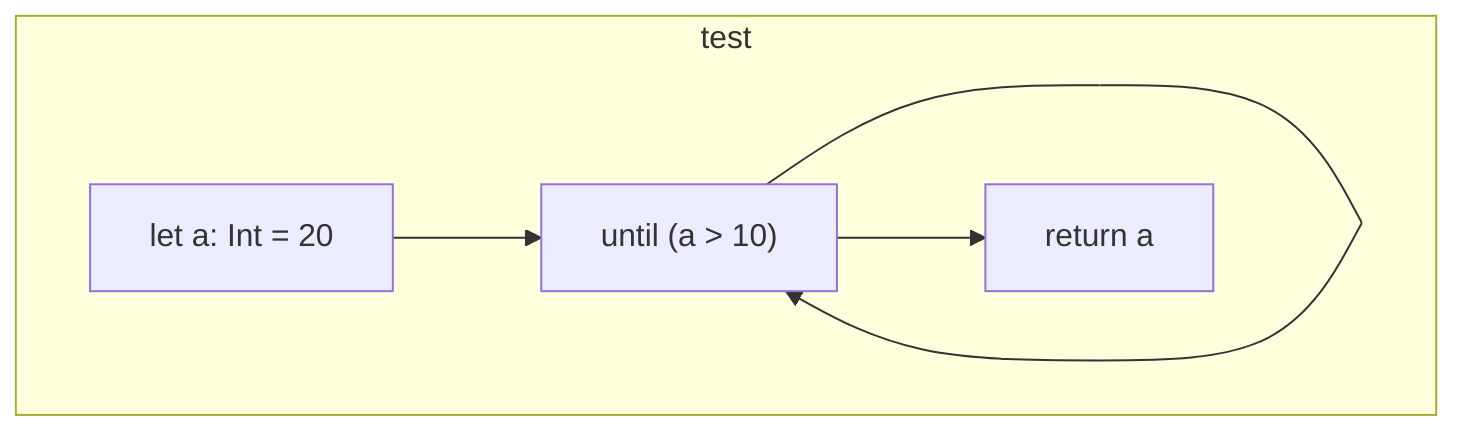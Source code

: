 graph TD
subgraph test
    test_141["let a: Int = 20"]
    test_142["until (a &gt; 10)"]
    test_145["return a"]:::exitNode
    test_141 --> test_142
    test_142 --> test_142
    test_142 --> test_145
end